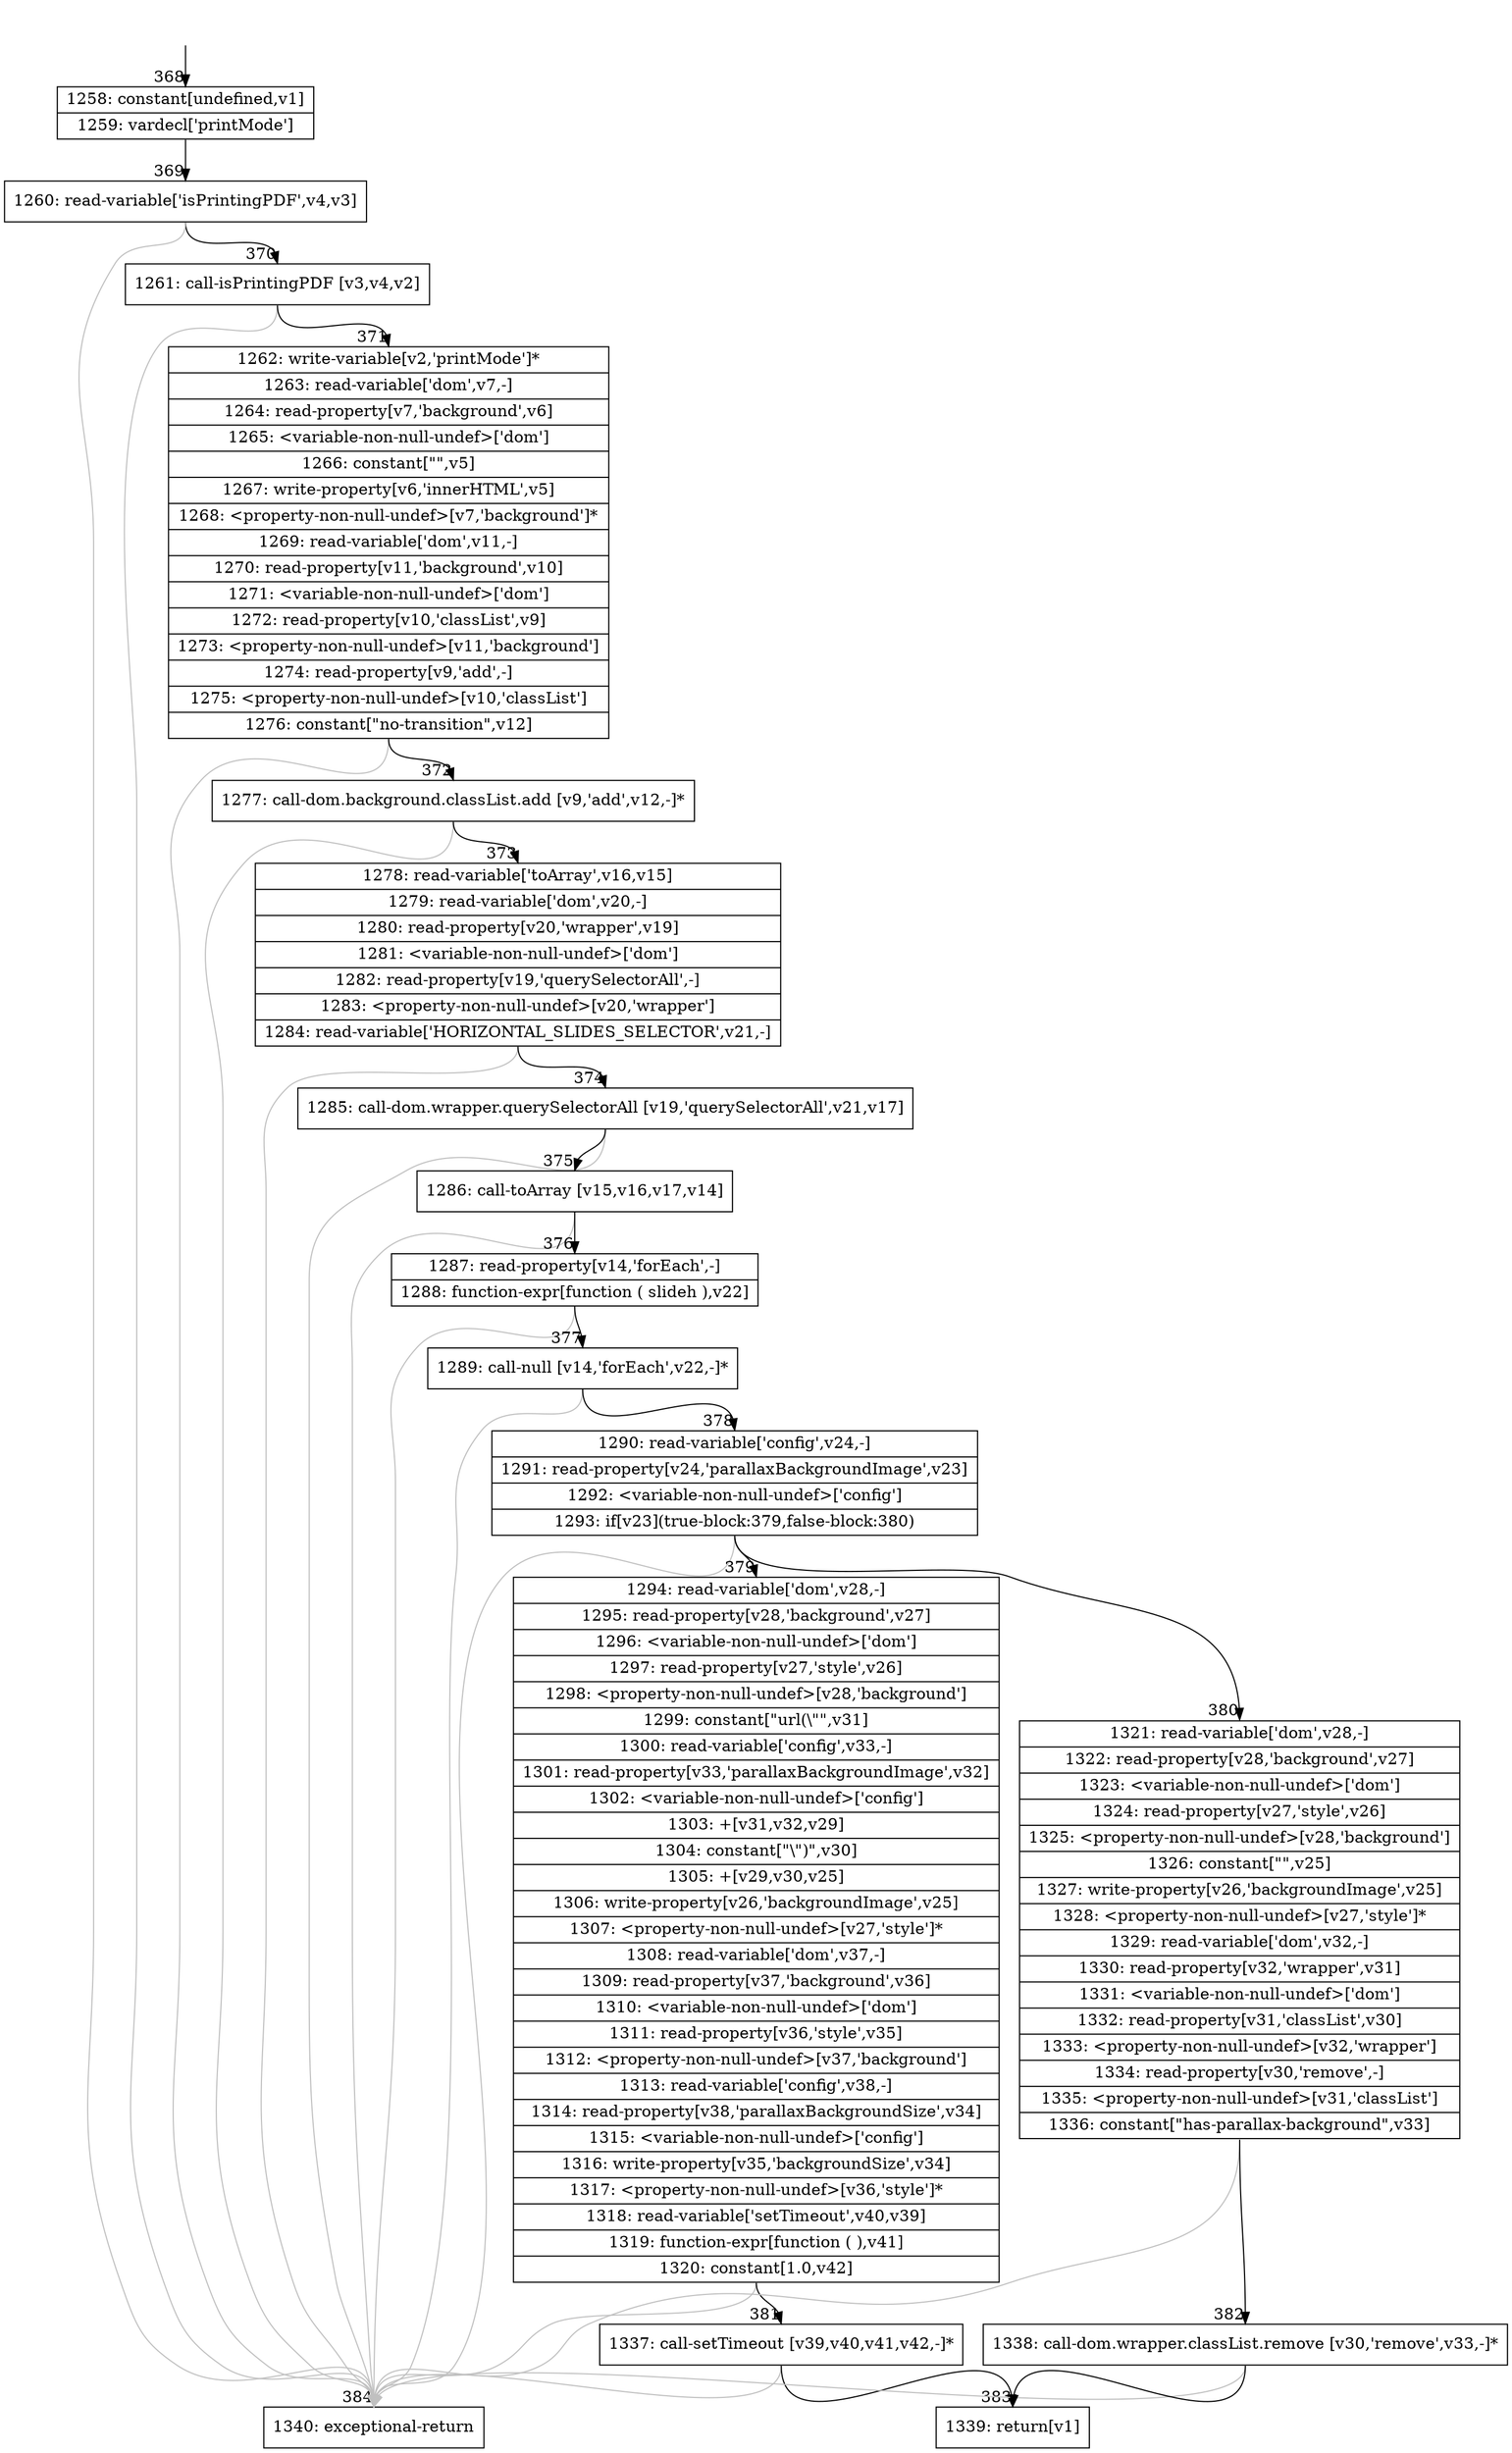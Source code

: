 digraph {
rankdir="TD"
BB_entry20[shape=none,label=""];
BB_entry20 -> BB368 [tailport=s, headport=n, headlabel="    368"]
BB368 [shape=record label="{1258: constant[undefined,v1]|1259: vardecl['printMode']}" ] 
BB368 -> BB369 [tailport=s, headport=n, headlabel="      369"]
BB369 [shape=record label="{1260: read-variable['isPrintingPDF',v4,v3]}" ] 
BB369 -> BB370 [tailport=s, headport=n, headlabel="      370"]
BB369 -> BB384 [tailport=s, headport=n, color=gray, headlabel="      384"]
BB370 [shape=record label="{1261: call-isPrintingPDF [v3,v4,v2]}" ] 
BB370 -> BB371 [tailport=s, headport=n, headlabel="      371"]
BB370 -> BB384 [tailport=s, headport=n, color=gray]
BB371 [shape=record label="{1262: write-variable[v2,'printMode']*|1263: read-variable['dom',v7,-]|1264: read-property[v7,'background',v6]|1265: \<variable-non-null-undef\>['dom']|1266: constant[\"\",v5]|1267: write-property[v6,'innerHTML',v5]|1268: \<property-non-null-undef\>[v7,'background']*|1269: read-variable['dom',v11,-]|1270: read-property[v11,'background',v10]|1271: \<variable-non-null-undef\>['dom']|1272: read-property[v10,'classList',v9]|1273: \<property-non-null-undef\>[v11,'background']|1274: read-property[v9,'add',-]|1275: \<property-non-null-undef\>[v10,'classList']|1276: constant[\"no-transition\",v12]}" ] 
BB371 -> BB372 [tailport=s, headport=n, headlabel="      372"]
BB371 -> BB384 [tailport=s, headport=n, color=gray]
BB372 [shape=record label="{1277: call-dom.background.classList.add [v9,'add',v12,-]*}" ] 
BB372 -> BB373 [tailport=s, headport=n, headlabel="      373"]
BB372 -> BB384 [tailport=s, headport=n, color=gray]
BB373 [shape=record label="{1278: read-variable['toArray',v16,v15]|1279: read-variable['dom',v20,-]|1280: read-property[v20,'wrapper',v19]|1281: \<variable-non-null-undef\>['dom']|1282: read-property[v19,'querySelectorAll',-]|1283: \<property-non-null-undef\>[v20,'wrapper']|1284: read-variable['HORIZONTAL_SLIDES_SELECTOR',v21,-]}" ] 
BB373 -> BB374 [tailport=s, headport=n, headlabel="      374"]
BB373 -> BB384 [tailport=s, headport=n, color=gray]
BB374 [shape=record label="{1285: call-dom.wrapper.querySelectorAll [v19,'querySelectorAll',v21,v17]}" ] 
BB374 -> BB375 [tailport=s, headport=n, headlabel="      375"]
BB374 -> BB384 [tailport=s, headport=n, color=gray]
BB375 [shape=record label="{1286: call-toArray [v15,v16,v17,v14]}" ] 
BB375 -> BB376 [tailport=s, headport=n, headlabel="      376"]
BB375 -> BB384 [tailport=s, headport=n, color=gray]
BB376 [shape=record label="{1287: read-property[v14,'forEach',-]|1288: function-expr[function ( slideh ),v22]}" ] 
BB376 -> BB377 [tailport=s, headport=n, headlabel="      377"]
BB376 -> BB384 [tailport=s, headport=n, color=gray]
BB377 [shape=record label="{1289: call-null [v14,'forEach',v22,-]*}" ] 
BB377 -> BB378 [tailport=s, headport=n, headlabel="      378"]
BB377 -> BB384 [tailport=s, headport=n, color=gray]
BB378 [shape=record label="{1290: read-variable['config',v24,-]|1291: read-property[v24,'parallaxBackgroundImage',v23]|1292: \<variable-non-null-undef\>['config']|1293: if[v23](true-block:379,false-block:380)}" ] 
BB378 -> BB379 [tailport=s, headport=n, headlabel="      379"]
BB378 -> BB380 [tailport=s, headport=n, headlabel="      380"]
BB378 -> BB384 [tailport=s, headport=n, color=gray]
BB379 [shape=record label="{1294: read-variable['dom',v28,-]|1295: read-property[v28,'background',v27]|1296: \<variable-non-null-undef\>['dom']|1297: read-property[v27,'style',v26]|1298: \<property-non-null-undef\>[v28,'background']|1299: constant[\"url(\\\"\",v31]|1300: read-variable['config',v33,-]|1301: read-property[v33,'parallaxBackgroundImage',v32]|1302: \<variable-non-null-undef\>['config']|1303: +[v31,v32,v29]|1304: constant[\"\\\")\",v30]|1305: +[v29,v30,v25]|1306: write-property[v26,'backgroundImage',v25]|1307: \<property-non-null-undef\>[v27,'style']*|1308: read-variable['dom',v37,-]|1309: read-property[v37,'background',v36]|1310: \<variable-non-null-undef\>['dom']|1311: read-property[v36,'style',v35]|1312: \<property-non-null-undef\>[v37,'background']|1313: read-variable['config',v38,-]|1314: read-property[v38,'parallaxBackgroundSize',v34]|1315: \<variable-non-null-undef\>['config']|1316: write-property[v35,'backgroundSize',v34]|1317: \<property-non-null-undef\>[v36,'style']*|1318: read-variable['setTimeout',v40,v39]|1319: function-expr[function ( ),v41]|1320: constant[1.0,v42]}" ] 
BB379 -> BB381 [tailport=s, headport=n, headlabel="      381"]
BB379 -> BB384 [tailport=s, headport=n, color=gray]
BB380 [shape=record label="{1321: read-variable['dom',v28,-]|1322: read-property[v28,'background',v27]|1323: \<variable-non-null-undef\>['dom']|1324: read-property[v27,'style',v26]|1325: \<property-non-null-undef\>[v28,'background']|1326: constant[\"\",v25]|1327: write-property[v26,'backgroundImage',v25]|1328: \<property-non-null-undef\>[v27,'style']*|1329: read-variable['dom',v32,-]|1330: read-property[v32,'wrapper',v31]|1331: \<variable-non-null-undef\>['dom']|1332: read-property[v31,'classList',v30]|1333: \<property-non-null-undef\>[v32,'wrapper']|1334: read-property[v30,'remove',-]|1335: \<property-non-null-undef\>[v31,'classList']|1336: constant[\"has-parallax-background\",v33]}" ] 
BB380 -> BB382 [tailport=s, headport=n, headlabel="      382"]
BB380 -> BB384 [tailport=s, headport=n, color=gray]
BB381 [shape=record label="{1337: call-setTimeout [v39,v40,v41,v42,-]*}" ] 
BB381 -> BB383 [tailport=s, headport=n, headlabel="      383"]
BB381 -> BB384 [tailport=s, headport=n, color=gray]
BB382 [shape=record label="{1338: call-dom.wrapper.classList.remove [v30,'remove',v33,-]*}" ] 
BB382 -> BB383 [tailport=s, headport=n]
BB382 -> BB384 [tailport=s, headport=n, color=gray]
BB383 [shape=record label="{1339: return[v1]}" ] 
BB384 [shape=record label="{1340: exceptional-return}" ] 
//#$~ 691
}
